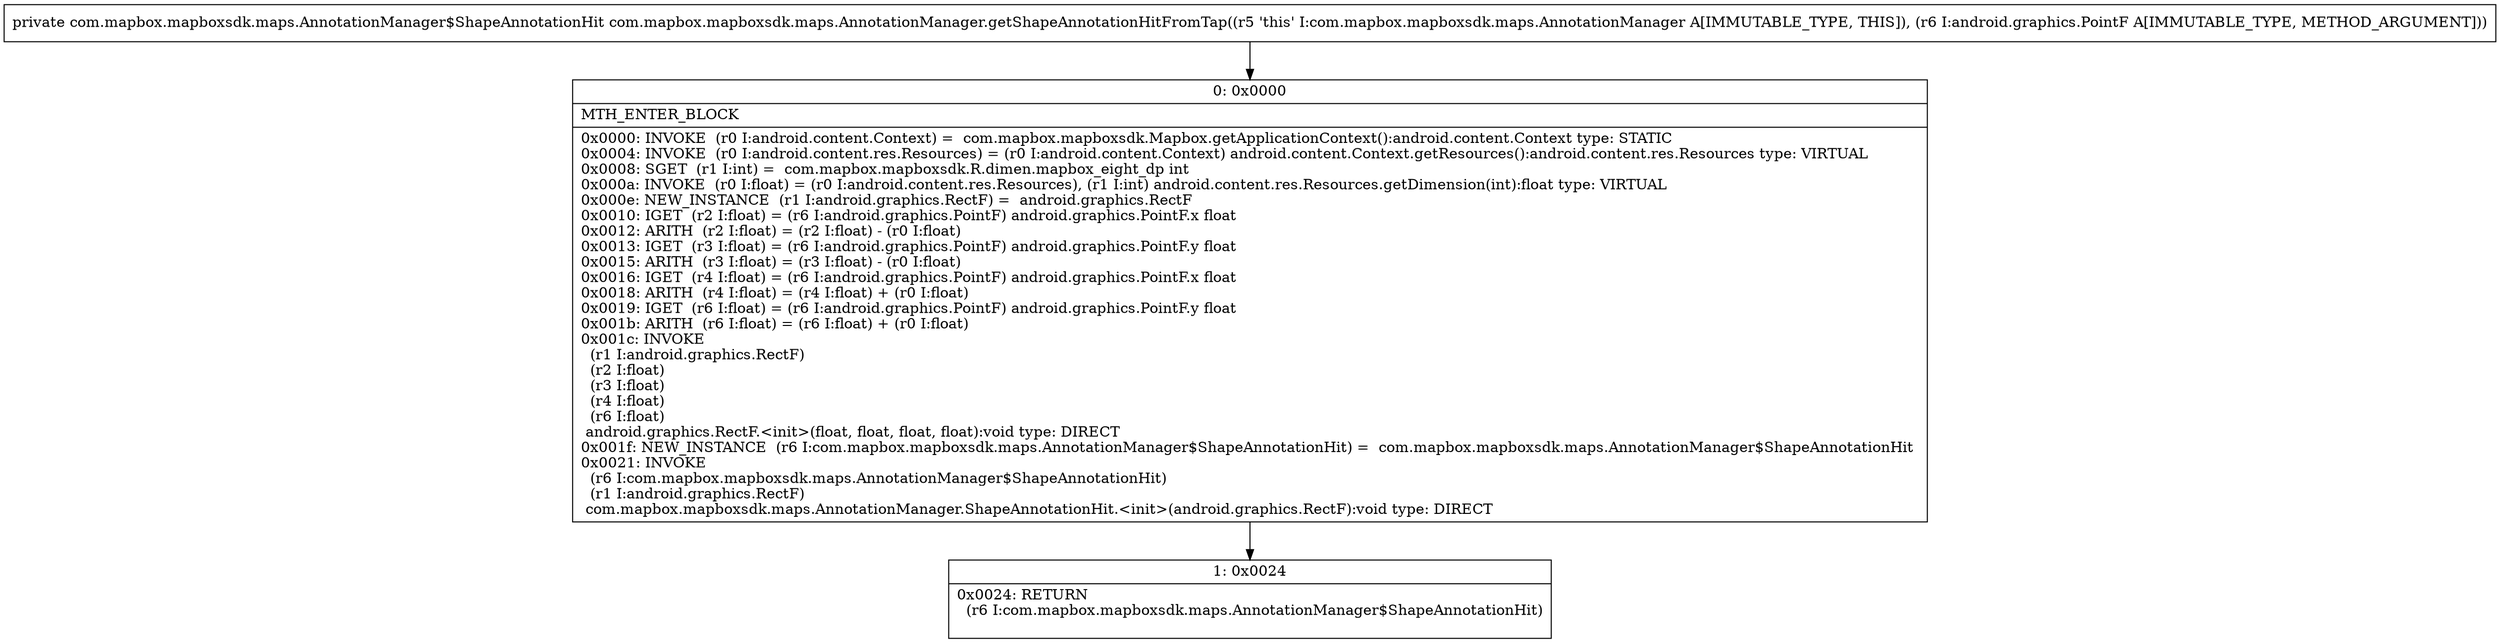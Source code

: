 digraph "CFG forcom.mapbox.mapboxsdk.maps.AnnotationManager.getShapeAnnotationHitFromTap(Landroid\/graphics\/PointF;)Lcom\/mapbox\/mapboxsdk\/maps\/AnnotationManager$ShapeAnnotationHit;" {
Node_0 [shape=record,label="{0\:\ 0x0000|MTH_ENTER_BLOCK\l|0x0000: INVOKE  (r0 I:android.content.Context) =  com.mapbox.mapboxsdk.Mapbox.getApplicationContext():android.content.Context type: STATIC \l0x0004: INVOKE  (r0 I:android.content.res.Resources) = (r0 I:android.content.Context) android.content.Context.getResources():android.content.res.Resources type: VIRTUAL \l0x0008: SGET  (r1 I:int) =  com.mapbox.mapboxsdk.R.dimen.mapbox_eight_dp int \l0x000a: INVOKE  (r0 I:float) = (r0 I:android.content.res.Resources), (r1 I:int) android.content.res.Resources.getDimension(int):float type: VIRTUAL \l0x000e: NEW_INSTANCE  (r1 I:android.graphics.RectF) =  android.graphics.RectF \l0x0010: IGET  (r2 I:float) = (r6 I:android.graphics.PointF) android.graphics.PointF.x float \l0x0012: ARITH  (r2 I:float) = (r2 I:float) \- (r0 I:float) \l0x0013: IGET  (r3 I:float) = (r6 I:android.graphics.PointF) android.graphics.PointF.y float \l0x0015: ARITH  (r3 I:float) = (r3 I:float) \- (r0 I:float) \l0x0016: IGET  (r4 I:float) = (r6 I:android.graphics.PointF) android.graphics.PointF.x float \l0x0018: ARITH  (r4 I:float) = (r4 I:float) + (r0 I:float) \l0x0019: IGET  (r6 I:float) = (r6 I:android.graphics.PointF) android.graphics.PointF.y float \l0x001b: ARITH  (r6 I:float) = (r6 I:float) + (r0 I:float) \l0x001c: INVOKE  \l  (r1 I:android.graphics.RectF)\l  (r2 I:float)\l  (r3 I:float)\l  (r4 I:float)\l  (r6 I:float)\l android.graphics.RectF.\<init\>(float, float, float, float):void type: DIRECT \l0x001f: NEW_INSTANCE  (r6 I:com.mapbox.mapboxsdk.maps.AnnotationManager$ShapeAnnotationHit) =  com.mapbox.mapboxsdk.maps.AnnotationManager$ShapeAnnotationHit \l0x0021: INVOKE  \l  (r6 I:com.mapbox.mapboxsdk.maps.AnnotationManager$ShapeAnnotationHit)\l  (r1 I:android.graphics.RectF)\l com.mapbox.mapboxsdk.maps.AnnotationManager.ShapeAnnotationHit.\<init\>(android.graphics.RectF):void type: DIRECT \l}"];
Node_1 [shape=record,label="{1\:\ 0x0024|0x0024: RETURN  \l  (r6 I:com.mapbox.mapboxsdk.maps.AnnotationManager$ShapeAnnotationHit)\l \l}"];
MethodNode[shape=record,label="{private com.mapbox.mapboxsdk.maps.AnnotationManager$ShapeAnnotationHit com.mapbox.mapboxsdk.maps.AnnotationManager.getShapeAnnotationHitFromTap((r5 'this' I:com.mapbox.mapboxsdk.maps.AnnotationManager A[IMMUTABLE_TYPE, THIS]), (r6 I:android.graphics.PointF A[IMMUTABLE_TYPE, METHOD_ARGUMENT])) }"];
MethodNode -> Node_0;
Node_0 -> Node_1;
}

